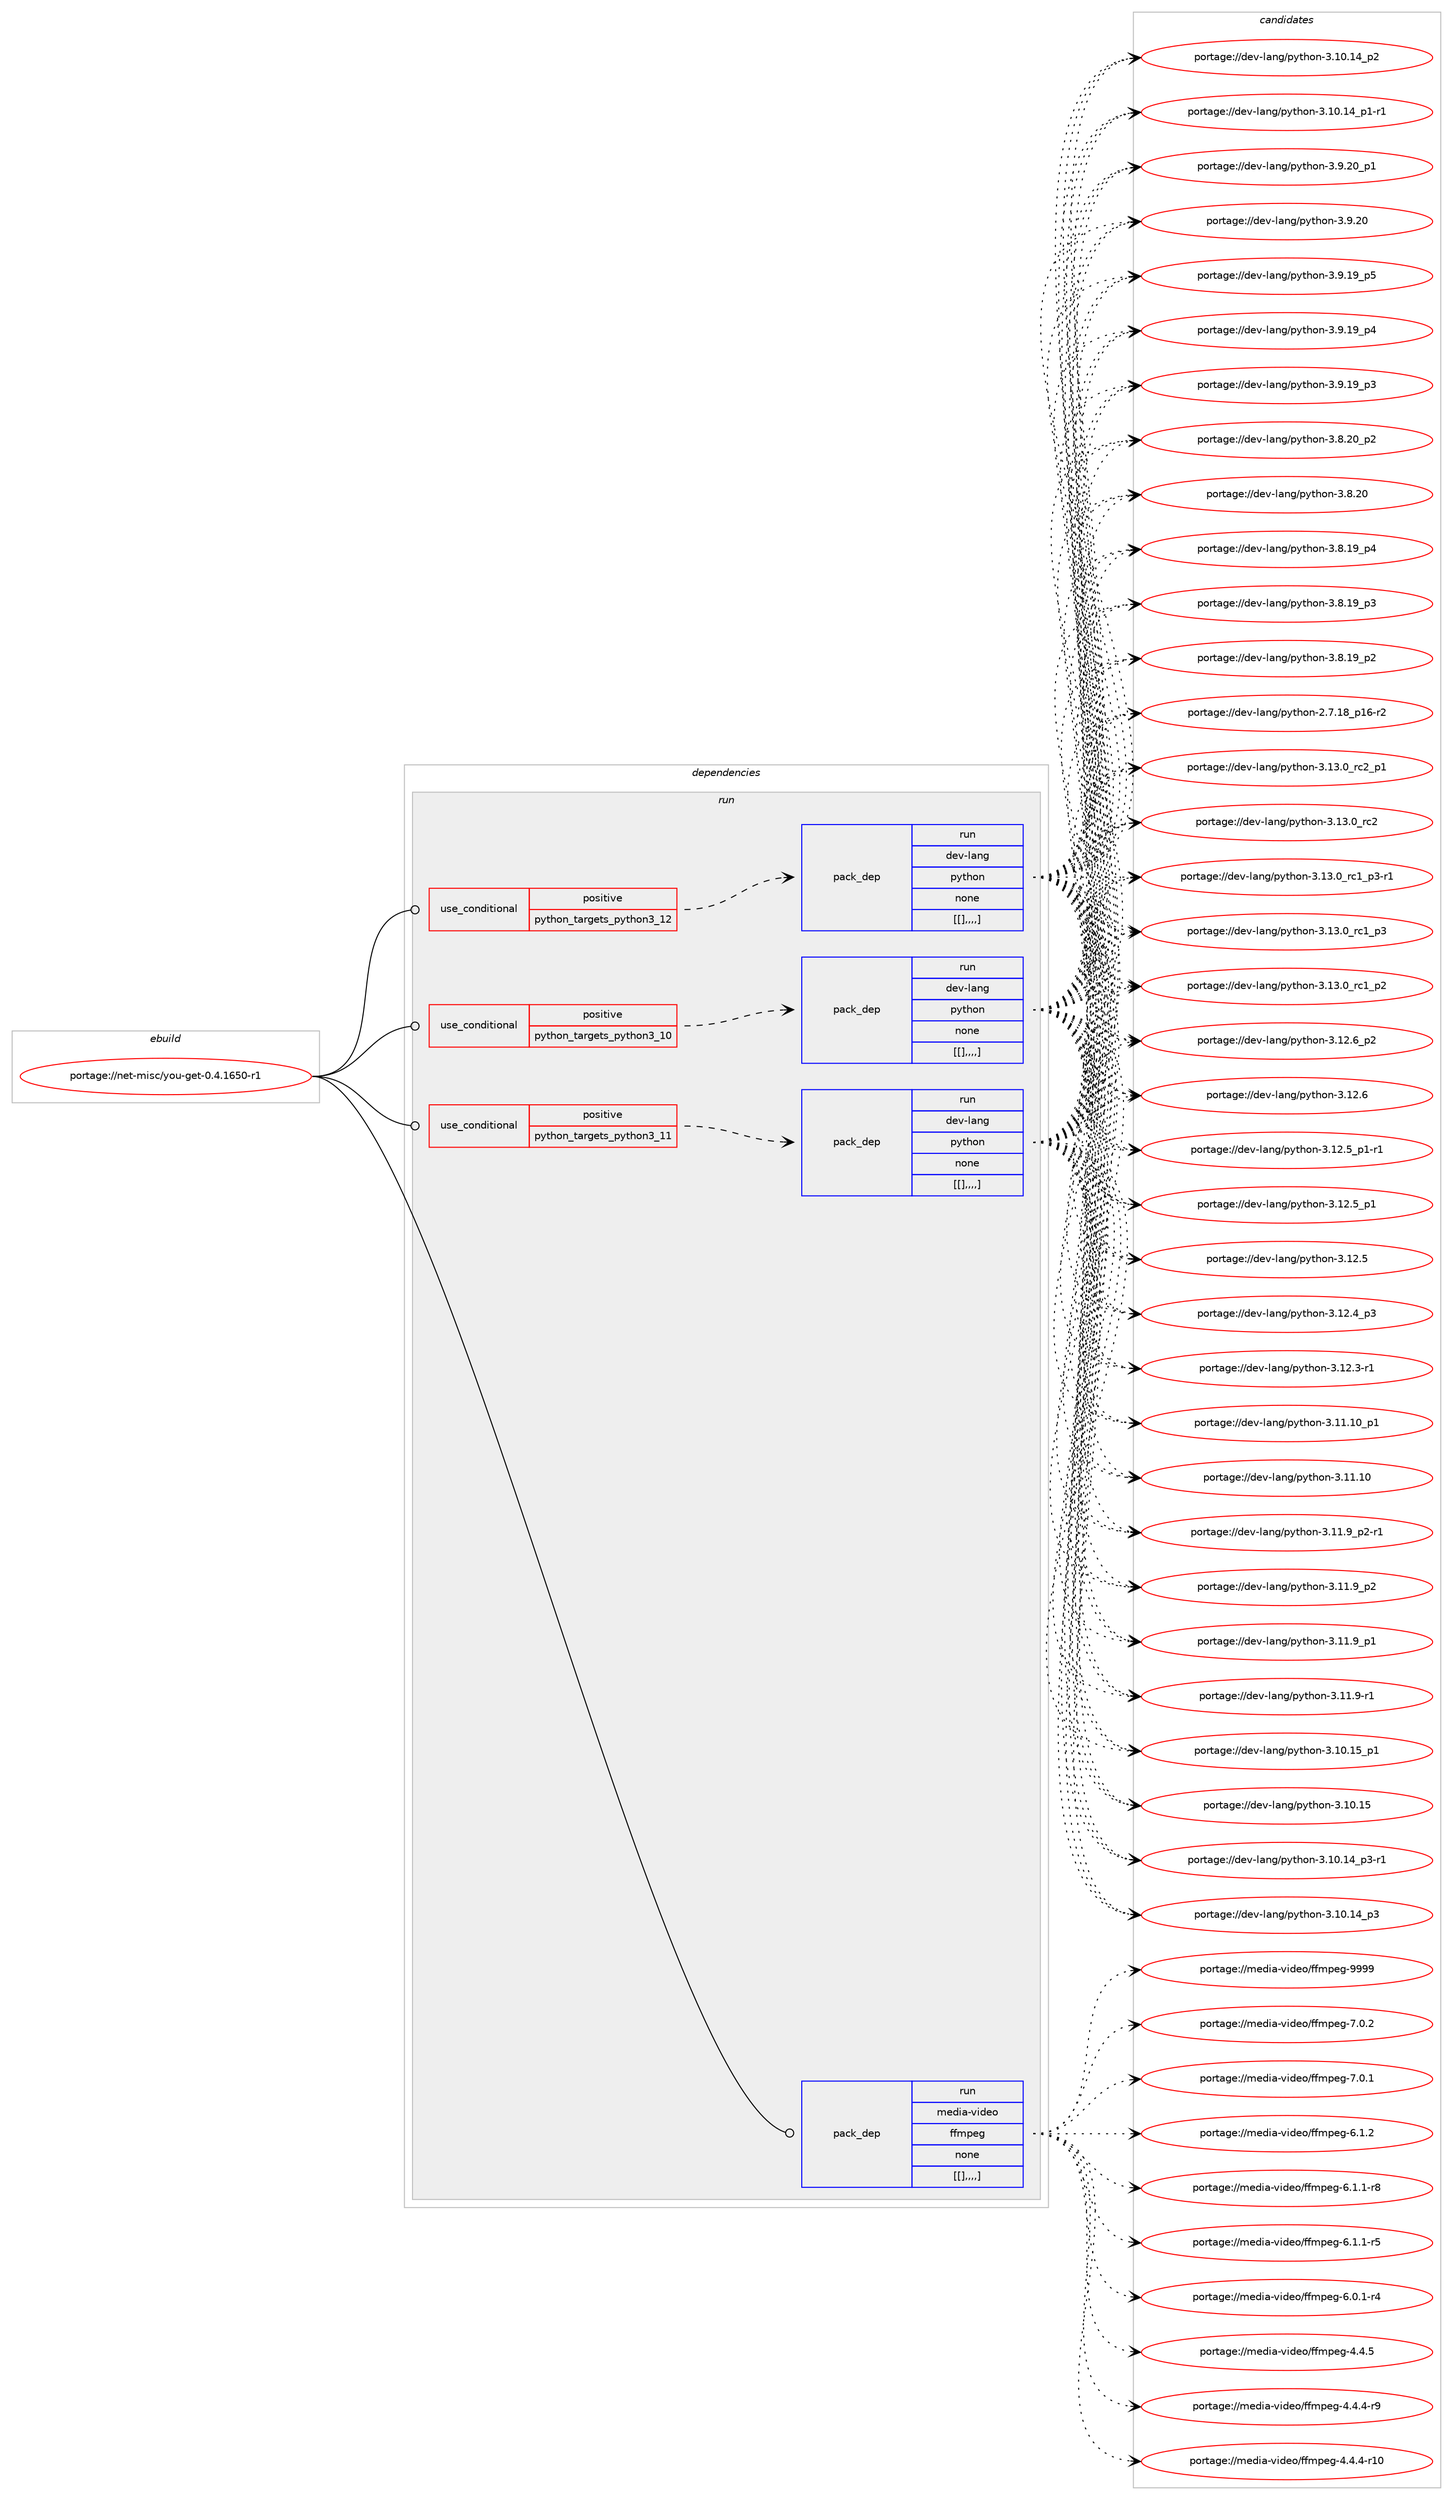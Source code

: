 digraph prolog {

# *************
# Graph options
# *************

newrank=true;
concentrate=true;
compound=true;
graph [rankdir=LR,fontname=Helvetica,fontsize=10,ranksep=1.5];#, ranksep=2.5, nodesep=0.2];
edge  [arrowhead=vee];
node  [fontname=Helvetica,fontsize=10];

# **********
# The ebuild
# **********

subgraph cluster_leftcol {
color=gray;
label=<<i>ebuild</i>>;
id [label="portage://net-misc/you-get-0.4.1650-r1", color=red, width=4, href="../net-misc/you-get-0.4.1650-r1.svg"];
}

# ****************
# The dependencies
# ****************

subgraph cluster_midcol {
color=gray;
label=<<i>dependencies</i>>;
subgraph cluster_compile {
fillcolor="#eeeeee";
style=filled;
label=<<i>compile</i>>;
}
subgraph cluster_compileandrun {
fillcolor="#eeeeee";
style=filled;
label=<<i>compile and run</i>>;
}
subgraph cluster_run {
fillcolor="#eeeeee";
style=filled;
label=<<i>run</i>>;
subgraph cond103188 {
dependency388059 [label=<<TABLE BORDER="0" CELLBORDER="1" CELLSPACING="0" CELLPADDING="4"><TR><TD ROWSPAN="3" CELLPADDING="10">use_conditional</TD></TR><TR><TD>positive</TD></TR><TR><TD>python_targets_python3_10</TD></TR></TABLE>>, shape=none, color=red];
subgraph pack282099 {
dependency388060 [label=<<TABLE BORDER="0" CELLBORDER="1" CELLSPACING="0" CELLPADDING="4" WIDTH="220"><TR><TD ROWSPAN="6" CELLPADDING="30">pack_dep</TD></TR><TR><TD WIDTH="110">run</TD></TR><TR><TD>dev-lang</TD></TR><TR><TD>python</TD></TR><TR><TD>none</TD></TR><TR><TD>[[],,,,]</TD></TR></TABLE>>, shape=none, color=blue];
}
dependency388059:e -> dependency388060:w [weight=20,style="dashed",arrowhead="vee"];
}
id:e -> dependency388059:w [weight=20,style="solid",arrowhead="odot"];
subgraph cond103189 {
dependency388061 [label=<<TABLE BORDER="0" CELLBORDER="1" CELLSPACING="0" CELLPADDING="4"><TR><TD ROWSPAN="3" CELLPADDING="10">use_conditional</TD></TR><TR><TD>positive</TD></TR><TR><TD>python_targets_python3_11</TD></TR></TABLE>>, shape=none, color=red];
subgraph pack282100 {
dependency388062 [label=<<TABLE BORDER="0" CELLBORDER="1" CELLSPACING="0" CELLPADDING="4" WIDTH="220"><TR><TD ROWSPAN="6" CELLPADDING="30">pack_dep</TD></TR><TR><TD WIDTH="110">run</TD></TR><TR><TD>dev-lang</TD></TR><TR><TD>python</TD></TR><TR><TD>none</TD></TR><TR><TD>[[],,,,]</TD></TR></TABLE>>, shape=none, color=blue];
}
dependency388061:e -> dependency388062:w [weight=20,style="dashed",arrowhead="vee"];
}
id:e -> dependency388061:w [weight=20,style="solid",arrowhead="odot"];
subgraph cond103190 {
dependency388063 [label=<<TABLE BORDER="0" CELLBORDER="1" CELLSPACING="0" CELLPADDING="4"><TR><TD ROWSPAN="3" CELLPADDING="10">use_conditional</TD></TR><TR><TD>positive</TD></TR><TR><TD>python_targets_python3_12</TD></TR></TABLE>>, shape=none, color=red];
subgraph pack282101 {
dependency388064 [label=<<TABLE BORDER="0" CELLBORDER="1" CELLSPACING="0" CELLPADDING="4" WIDTH="220"><TR><TD ROWSPAN="6" CELLPADDING="30">pack_dep</TD></TR><TR><TD WIDTH="110">run</TD></TR><TR><TD>dev-lang</TD></TR><TR><TD>python</TD></TR><TR><TD>none</TD></TR><TR><TD>[[],,,,]</TD></TR></TABLE>>, shape=none, color=blue];
}
dependency388063:e -> dependency388064:w [weight=20,style="dashed",arrowhead="vee"];
}
id:e -> dependency388063:w [weight=20,style="solid",arrowhead="odot"];
subgraph pack282102 {
dependency388065 [label=<<TABLE BORDER="0" CELLBORDER="1" CELLSPACING="0" CELLPADDING="4" WIDTH="220"><TR><TD ROWSPAN="6" CELLPADDING="30">pack_dep</TD></TR><TR><TD WIDTH="110">run</TD></TR><TR><TD>media-video</TD></TR><TR><TD>ffmpeg</TD></TR><TR><TD>none</TD></TR><TR><TD>[[],,,,]</TD></TR></TABLE>>, shape=none, color=blue];
}
id:e -> dependency388065:w [weight=20,style="solid",arrowhead="odot"];
}
}

# **************
# The candidates
# **************

subgraph cluster_choices {
rank=same;
color=gray;
label=<<i>candidates</i>>;

subgraph choice282099 {
color=black;
nodesep=1;
choice100101118451089711010347112121116104111110455146495146489511499509511249 [label="portage://dev-lang/python-3.13.0_rc2_p1", color=red, width=4,href="../dev-lang/python-3.13.0_rc2_p1.svg"];
choice10010111845108971101034711212111610411111045514649514648951149950 [label="portage://dev-lang/python-3.13.0_rc2", color=red, width=4,href="../dev-lang/python-3.13.0_rc2.svg"];
choice1001011184510897110103471121211161041111104551464951464895114994995112514511449 [label="portage://dev-lang/python-3.13.0_rc1_p3-r1", color=red, width=4,href="../dev-lang/python-3.13.0_rc1_p3-r1.svg"];
choice100101118451089711010347112121116104111110455146495146489511499499511251 [label="portage://dev-lang/python-3.13.0_rc1_p3", color=red, width=4,href="../dev-lang/python-3.13.0_rc1_p3.svg"];
choice100101118451089711010347112121116104111110455146495146489511499499511250 [label="portage://dev-lang/python-3.13.0_rc1_p2", color=red, width=4,href="../dev-lang/python-3.13.0_rc1_p2.svg"];
choice100101118451089711010347112121116104111110455146495046549511250 [label="portage://dev-lang/python-3.12.6_p2", color=red, width=4,href="../dev-lang/python-3.12.6_p2.svg"];
choice10010111845108971101034711212111610411111045514649504654 [label="portage://dev-lang/python-3.12.6", color=red, width=4,href="../dev-lang/python-3.12.6.svg"];
choice1001011184510897110103471121211161041111104551464950465395112494511449 [label="portage://dev-lang/python-3.12.5_p1-r1", color=red, width=4,href="../dev-lang/python-3.12.5_p1-r1.svg"];
choice100101118451089711010347112121116104111110455146495046539511249 [label="portage://dev-lang/python-3.12.5_p1", color=red, width=4,href="../dev-lang/python-3.12.5_p1.svg"];
choice10010111845108971101034711212111610411111045514649504653 [label="portage://dev-lang/python-3.12.5", color=red, width=4,href="../dev-lang/python-3.12.5.svg"];
choice100101118451089711010347112121116104111110455146495046529511251 [label="portage://dev-lang/python-3.12.4_p3", color=red, width=4,href="../dev-lang/python-3.12.4_p3.svg"];
choice100101118451089711010347112121116104111110455146495046514511449 [label="portage://dev-lang/python-3.12.3-r1", color=red, width=4,href="../dev-lang/python-3.12.3-r1.svg"];
choice10010111845108971101034711212111610411111045514649494649489511249 [label="portage://dev-lang/python-3.11.10_p1", color=red, width=4,href="../dev-lang/python-3.11.10_p1.svg"];
choice1001011184510897110103471121211161041111104551464949464948 [label="portage://dev-lang/python-3.11.10", color=red, width=4,href="../dev-lang/python-3.11.10.svg"];
choice1001011184510897110103471121211161041111104551464949465795112504511449 [label="portage://dev-lang/python-3.11.9_p2-r1", color=red, width=4,href="../dev-lang/python-3.11.9_p2-r1.svg"];
choice100101118451089711010347112121116104111110455146494946579511250 [label="portage://dev-lang/python-3.11.9_p2", color=red, width=4,href="../dev-lang/python-3.11.9_p2.svg"];
choice100101118451089711010347112121116104111110455146494946579511249 [label="portage://dev-lang/python-3.11.9_p1", color=red, width=4,href="../dev-lang/python-3.11.9_p1.svg"];
choice100101118451089711010347112121116104111110455146494946574511449 [label="portage://dev-lang/python-3.11.9-r1", color=red, width=4,href="../dev-lang/python-3.11.9-r1.svg"];
choice10010111845108971101034711212111610411111045514649484649539511249 [label="portage://dev-lang/python-3.10.15_p1", color=red, width=4,href="../dev-lang/python-3.10.15_p1.svg"];
choice1001011184510897110103471121211161041111104551464948464953 [label="portage://dev-lang/python-3.10.15", color=red, width=4,href="../dev-lang/python-3.10.15.svg"];
choice100101118451089711010347112121116104111110455146494846495295112514511449 [label="portage://dev-lang/python-3.10.14_p3-r1", color=red, width=4,href="../dev-lang/python-3.10.14_p3-r1.svg"];
choice10010111845108971101034711212111610411111045514649484649529511251 [label="portage://dev-lang/python-3.10.14_p3", color=red, width=4,href="../dev-lang/python-3.10.14_p3.svg"];
choice10010111845108971101034711212111610411111045514649484649529511250 [label="portage://dev-lang/python-3.10.14_p2", color=red, width=4,href="../dev-lang/python-3.10.14_p2.svg"];
choice100101118451089711010347112121116104111110455146494846495295112494511449 [label="portage://dev-lang/python-3.10.14_p1-r1", color=red, width=4,href="../dev-lang/python-3.10.14_p1-r1.svg"];
choice100101118451089711010347112121116104111110455146574650489511249 [label="portage://dev-lang/python-3.9.20_p1", color=red, width=4,href="../dev-lang/python-3.9.20_p1.svg"];
choice10010111845108971101034711212111610411111045514657465048 [label="portage://dev-lang/python-3.9.20", color=red, width=4,href="../dev-lang/python-3.9.20.svg"];
choice100101118451089711010347112121116104111110455146574649579511253 [label="portage://dev-lang/python-3.9.19_p5", color=red, width=4,href="../dev-lang/python-3.9.19_p5.svg"];
choice100101118451089711010347112121116104111110455146574649579511252 [label="portage://dev-lang/python-3.9.19_p4", color=red, width=4,href="../dev-lang/python-3.9.19_p4.svg"];
choice100101118451089711010347112121116104111110455146574649579511251 [label="portage://dev-lang/python-3.9.19_p3", color=red, width=4,href="../dev-lang/python-3.9.19_p3.svg"];
choice100101118451089711010347112121116104111110455146564650489511250 [label="portage://dev-lang/python-3.8.20_p2", color=red, width=4,href="../dev-lang/python-3.8.20_p2.svg"];
choice10010111845108971101034711212111610411111045514656465048 [label="portage://dev-lang/python-3.8.20", color=red, width=4,href="../dev-lang/python-3.8.20.svg"];
choice100101118451089711010347112121116104111110455146564649579511252 [label="portage://dev-lang/python-3.8.19_p4", color=red, width=4,href="../dev-lang/python-3.8.19_p4.svg"];
choice100101118451089711010347112121116104111110455146564649579511251 [label="portage://dev-lang/python-3.8.19_p3", color=red, width=4,href="../dev-lang/python-3.8.19_p3.svg"];
choice100101118451089711010347112121116104111110455146564649579511250 [label="portage://dev-lang/python-3.8.19_p2", color=red, width=4,href="../dev-lang/python-3.8.19_p2.svg"];
choice100101118451089711010347112121116104111110455046554649569511249544511450 [label="portage://dev-lang/python-2.7.18_p16-r2", color=red, width=4,href="../dev-lang/python-2.7.18_p16-r2.svg"];
dependency388060:e -> choice100101118451089711010347112121116104111110455146495146489511499509511249:w [style=dotted,weight="100"];
dependency388060:e -> choice10010111845108971101034711212111610411111045514649514648951149950:w [style=dotted,weight="100"];
dependency388060:e -> choice1001011184510897110103471121211161041111104551464951464895114994995112514511449:w [style=dotted,weight="100"];
dependency388060:e -> choice100101118451089711010347112121116104111110455146495146489511499499511251:w [style=dotted,weight="100"];
dependency388060:e -> choice100101118451089711010347112121116104111110455146495146489511499499511250:w [style=dotted,weight="100"];
dependency388060:e -> choice100101118451089711010347112121116104111110455146495046549511250:w [style=dotted,weight="100"];
dependency388060:e -> choice10010111845108971101034711212111610411111045514649504654:w [style=dotted,weight="100"];
dependency388060:e -> choice1001011184510897110103471121211161041111104551464950465395112494511449:w [style=dotted,weight="100"];
dependency388060:e -> choice100101118451089711010347112121116104111110455146495046539511249:w [style=dotted,weight="100"];
dependency388060:e -> choice10010111845108971101034711212111610411111045514649504653:w [style=dotted,weight="100"];
dependency388060:e -> choice100101118451089711010347112121116104111110455146495046529511251:w [style=dotted,weight="100"];
dependency388060:e -> choice100101118451089711010347112121116104111110455146495046514511449:w [style=dotted,weight="100"];
dependency388060:e -> choice10010111845108971101034711212111610411111045514649494649489511249:w [style=dotted,weight="100"];
dependency388060:e -> choice1001011184510897110103471121211161041111104551464949464948:w [style=dotted,weight="100"];
dependency388060:e -> choice1001011184510897110103471121211161041111104551464949465795112504511449:w [style=dotted,weight="100"];
dependency388060:e -> choice100101118451089711010347112121116104111110455146494946579511250:w [style=dotted,weight="100"];
dependency388060:e -> choice100101118451089711010347112121116104111110455146494946579511249:w [style=dotted,weight="100"];
dependency388060:e -> choice100101118451089711010347112121116104111110455146494946574511449:w [style=dotted,weight="100"];
dependency388060:e -> choice10010111845108971101034711212111610411111045514649484649539511249:w [style=dotted,weight="100"];
dependency388060:e -> choice1001011184510897110103471121211161041111104551464948464953:w [style=dotted,weight="100"];
dependency388060:e -> choice100101118451089711010347112121116104111110455146494846495295112514511449:w [style=dotted,weight="100"];
dependency388060:e -> choice10010111845108971101034711212111610411111045514649484649529511251:w [style=dotted,weight="100"];
dependency388060:e -> choice10010111845108971101034711212111610411111045514649484649529511250:w [style=dotted,weight="100"];
dependency388060:e -> choice100101118451089711010347112121116104111110455146494846495295112494511449:w [style=dotted,weight="100"];
dependency388060:e -> choice100101118451089711010347112121116104111110455146574650489511249:w [style=dotted,weight="100"];
dependency388060:e -> choice10010111845108971101034711212111610411111045514657465048:w [style=dotted,weight="100"];
dependency388060:e -> choice100101118451089711010347112121116104111110455146574649579511253:w [style=dotted,weight="100"];
dependency388060:e -> choice100101118451089711010347112121116104111110455146574649579511252:w [style=dotted,weight="100"];
dependency388060:e -> choice100101118451089711010347112121116104111110455146574649579511251:w [style=dotted,weight="100"];
dependency388060:e -> choice100101118451089711010347112121116104111110455146564650489511250:w [style=dotted,weight="100"];
dependency388060:e -> choice10010111845108971101034711212111610411111045514656465048:w [style=dotted,weight="100"];
dependency388060:e -> choice100101118451089711010347112121116104111110455146564649579511252:w [style=dotted,weight="100"];
dependency388060:e -> choice100101118451089711010347112121116104111110455146564649579511251:w [style=dotted,weight="100"];
dependency388060:e -> choice100101118451089711010347112121116104111110455146564649579511250:w [style=dotted,weight="100"];
dependency388060:e -> choice100101118451089711010347112121116104111110455046554649569511249544511450:w [style=dotted,weight="100"];
}
subgraph choice282100 {
color=black;
nodesep=1;
choice100101118451089711010347112121116104111110455146495146489511499509511249 [label="portage://dev-lang/python-3.13.0_rc2_p1", color=red, width=4,href="../dev-lang/python-3.13.0_rc2_p1.svg"];
choice10010111845108971101034711212111610411111045514649514648951149950 [label="portage://dev-lang/python-3.13.0_rc2", color=red, width=4,href="../dev-lang/python-3.13.0_rc2.svg"];
choice1001011184510897110103471121211161041111104551464951464895114994995112514511449 [label="portage://dev-lang/python-3.13.0_rc1_p3-r1", color=red, width=4,href="../dev-lang/python-3.13.0_rc1_p3-r1.svg"];
choice100101118451089711010347112121116104111110455146495146489511499499511251 [label="portage://dev-lang/python-3.13.0_rc1_p3", color=red, width=4,href="../dev-lang/python-3.13.0_rc1_p3.svg"];
choice100101118451089711010347112121116104111110455146495146489511499499511250 [label="portage://dev-lang/python-3.13.0_rc1_p2", color=red, width=4,href="../dev-lang/python-3.13.0_rc1_p2.svg"];
choice100101118451089711010347112121116104111110455146495046549511250 [label="portage://dev-lang/python-3.12.6_p2", color=red, width=4,href="../dev-lang/python-3.12.6_p2.svg"];
choice10010111845108971101034711212111610411111045514649504654 [label="portage://dev-lang/python-3.12.6", color=red, width=4,href="../dev-lang/python-3.12.6.svg"];
choice1001011184510897110103471121211161041111104551464950465395112494511449 [label="portage://dev-lang/python-3.12.5_p1-r1", color=red, width=4,href="../dev-lang/python-3.12.5_p1-r1.svg"];
choice100101118451089711010347112121116104111110455146495046539511249 [label="portage://dev-lang/python-3.12.5_p1", color=red, width=4,href="../dev-lang/python-3.12.5_p1.svg"];
choice10010111845108971101034711212111610411111045514649504653 [label="portage://dev-lang/python-3.12.5", color=red, width=4,href="../dev-lang/python-3.12.5.svg"];
choice100101118451089711010347112121116104111110455146495046529511251 [label="portage://dev-lang/python-3.12.4_p3", color=red, width=4,href="../dev-lang/python-3.12.4_p3.svg"];
choice100101118451089711010347112121116104111110455146495046514511449 [label="portage://dev-lang/python-3.12.3-r1", color=red, width=4,href="../dev-lang/python-3.12.3-r1.svg"];
choice10010111845108971101034711212111610411111045514649494649489511249 [label="portage://dev-lang/python-3.11.10_p1", color=red, width=4,href="../dev-lang/python-3.11.10_p1.svg"];
choice1001011184510897110103471121211161041111104551464949464948 [label="portage://dev-lang/python-3.11.10", color=red, width=4,href="../dev-lang/python-3.11.10.svg"];
choice1001011184510897110103471121211161041111104551464949465795112504511449 [label="portage://dev-lang/python-3.11.9_p2-r1", color=red, width=4,href="../dev-lang/python-3.11.9_p2-r1.svg"];
choice100101118451089711010347112121116104111110455146494946579511250 [label="portage://dev-lang/python-3.11.9_p2", color=red, width=4,href="../dev-lang/python-3.11.9_p2.svg"];
choice100101118451089711010347112121116104111110455146494946579511249 [label="portage://dev-lang/python-3.11.9_p1", color=red, width=4,href="../dev-lang/python-3.11.9_p1.svg"];
choice100101118451089711010347112121116104111110455146494946574511449 [label="portage://dev-lang/python-3.11.9-r1", color=red, width=4,href="../dev-lang/python-3.11.9-r1.svg"];
choice10010111845108971101034711212111610411111045514649484649539511249 [label="portage://dev-lang/python-3.10.15_p1", color=red, width=4,href="../dev-lang/python-3.10.15_p1.svg"];
choice1001011184510897110103471121211161041111104551464948464953 [label="portage://dev-lang/python-3.10.15", color=red, width=4,href="../dev-lang/python-3.10.15.svg"];
choice100101118451089711010347112121116104111110455146494846495295112514511449 [label="portage://dev-lang/python-3.10.14_p3-r1", color=red, width=4,href="../dev-lang/python-3.10.14_p3-r1.svg"];
choice10010111845108971101034711212111610411111045514649484649529511251 [label="portage://dev-lang/python-3.10.14_p3", color=red, width=4,href="../dev-lang/python-3.10.14_p3.svg"];
choice10010111845108971101034711212111610411111045514649484649529511250 [label="portage://dev-lang/python-3.10.14_p2", color=red, width=4,href="../dev-lang/python-3.10.14_p2.svg"];
choice100101118451089711010347112121116104111110455146494846495295112494511449 [label="portage://dev-lang/python-3.10.14_p1-r1", color=red, width=4,href="../dev-lang/python-3.10.14_p1-r1.svg"];
choice100101118451089711010347112121116104111110455146574650489511249 [label="portage://dev-lang/python-3.9.20_p1", color=red, width=4,href="../dev-lang/python-3.9.20_p1.svg"];
choice10010111845108971101034711212111610411111045514657465048 [label="portage://dev-lang/python-3.9.20", color=red, width=4,href="../dev-lang/python-3.9.20.svg"];
choice100101118451089711010347112121116104111110455146574649579511253 [label="portage://dev-lang/python-3.9.19_p5", color=red, width=4,href="../dev-lang/python-3.9.19_p5.svg"];
choice100101118451089711010347112121116104111110455146574649579511252 [label="portage://dev-lang/python-3.9.19_p4", color=red, width=4,href="../dev-lang/python-3.9.19_p4.svg"];
choice100101118451089711010347112121116104111110455146574649579511251 [label="portage://dev-lang/python-3.9.19_p3", color=red, width=4,href="../dev-lang/python-3.9.19_p3.svg"];
choice100101118451089711010347112121116104111110455146564650489511250 [label="portage://dev-lang/python-3.8.20_p2", color=red, width=4,href="../dev-lang/python-3.8.20_p2.svg"];
choice10010111845108971101034711212111610411111045514656465048 [label="portage://dev-lang/python-3.8.20", color=red, width=4,href="../dev-lang/python-3.8.20.svg"];
choice100101118451089711010347112121116104111110455146564649579511252 [label="portage://dev-lang/python-3.8.19_p4", color=red, width=4,href="../dev-lang/python-3.8.19_p4.svg"];
choice100101118451089711010347112121116104111110455146564649579511251 [label="portage://dev-lang/python-3.8.19_p3", color=red, width=4,href="../dev-lang/python-3.8.19_p3.svg"];
choice100101118451089711010347112121116104111110455146564649579511250 [label="portage://dev-lang/python-3.8.19_p2", color=red, width=4,href="../dev-lang/python-3.8.19_p2.svg"];
choice100101118451089711010347112121116104111110455046554649569511249544511450 [label="portage://dev-lang/python-2.7.18_p16-r2", color=red, width=4,href="../dev-lang/python-2.7.18_p16-r2.svg"];
dependency388062:e -> choice100101118451089711010347112121116104111110455146495146489511499509511249:w [style=dotted,weight="100"];
dependency388062:e -> choice10010111845108971101034711212111610411111045514649514648951149950:w [style=dotted,weight="100"];
dependency388062:e -> choice1001011184510897110103471121211161041111104551464951464895114994995112514511449:w [style=dotted,weight="100"];
dependency388062:e -> choice100101118451089711010347112121116104111110455146495146489511499499511251:w [style=dotted,weight="100"];
dependency388062:e -> choice100101118451089711010347112121116104111110455146495146489511499499511250:w [style=dotted,weight="100"];
dependency388062:e -> choice100101118451089711010347112121116104111110455146495046549511250:w [style=dotted,weight="100"];
dependency388062:e -> choice10010111845108971101034711212111610411111045514649504654:w [style=dotted,weight="100"];
dependency388062:e -> choice1001011184510897110103471121211161041111104551464950465395112494511449:w [style=dotted,weight="100"];
dependency388062:e -> choice100101118451089711010347112121116104111110455146495046539511249:w [style=dotted,weight="100"];
dependency388062:e -> choice10010111845108971101034711212111610411111045514649504653:w [style=dotted,weight="100"];
dependency388062:e -> choice100101118451089711010347112121116104111110455146495046529511251:w [style=dotted,weight="100"];
dependency388062:e -> choice100101118451089711010347112121116104111110455146495046514511449:w [style=dotted,weight="100"];
dependency388062:e -> choice10010111845108971101034711212111610411111045514649494649489511249:w [style=dotted,weight="100"];
dependency388062:e -> choice1001011184510897110103471121211161041111104551464949464948:w [style=dotted,weight="100"];
dependency388062:e -> choice1001011184510897110103471121211161041111104551464949465795112504511449:w [style=dotted,weight="100"];
dependency388062:e -> choice100101118451089711010347112121116104111110455146494946579511250:w [style=dotted,weight="100"];
dependency388062:e -> choice100101118451089711010347112121116104111110455146494946579511249:w [style=dotted,weight="100"];
dependency388062:e -> choice100101118451089711010347112121116104111110455146494946574511449:w [style=dotted,weight="100"];
dependency388062:e -> choice10010111845108971101034711212111610411111045514649484649539511249:w [style=dotted,weight="100"];
dependency388062:e -> choice1001011184510897110103471121211161041111104551464948464953:w [style=dotted,weight="100"];
dependency388062:e -> choice100101118451089711010347112121116104111110455146494846495295112514511449:w [style=dotted,weight="100"];
dependency388062:e -> choice10010111845108971101034711212111610411111045514649484649529511251:w [style=dotted,weight="100"];
dependency388062:e -> choice10010111845108971101034711212111610411111045514649484649529511250:w [style=dotted,weight="100"];
dependency388062:e -> choice100101118451089711010347112121116104111110455146494846495295112494511449:w [style=dotted,weight="100"];
dependency388062:e -> choice100101118451089711010347112121116104111110455146574650489511249:w [style=dotted,weight="100"];
dependency388062:e -> choice10010111845108971101034711212111610411111045514657465048:w [style=dotted,weight="100"];
dependency388062:e -> choice100101118451089711010347112121116104111110455146574649579511253:w [style=dotted,weight="100"];
dependency388062:e -> choice100101118451089711010347112121116104111110455146574649579511252:w [style=dotted,weight="100"];
dependency388062:e -> choice100101118451089711010347112121116104111110455146574649579511251:w [style=dotted,weight="100"];
dependency388062:e -> choice100101118451089711010347112121116104111110455146564650489511250:w [style=dotted,weight="100"];
dependency388062:e -> choice10010111845108971101034711212111610411111045514656465048:w [style=dotted,weight="100"];
dependency388062:e -> choice100101118451089711010347112121116104111110455146564649579511252:w [style=dotted,weight="100"];
dependency388062:e -> choice100101118451089711010347112121116104111110455146564649579511251:w [style=dotted,weight="100"];
dependency388062:e -> choice100101118451089711010347112121116104111110455146564649579511250:w [style=dotted,weight="100"];
dependency388062:e -> choice100101118451089711010347112121116104111110455046554649569511249544511450:w [style=dotted,weight="100"];
}
subgraph choice282101 {
color=black;
nodesep=1;
choice100101118451089711010347112121116104111110455146495146489511499509511249 [label="portage://dev-lang/python-3.13.0_rc2_p1", color=red, width=4,href="../dev-lang/python-3.13.0_rc2_p1.svg"];
choice10010111845108971101034711212111610411111045514649514648951149950 [label="portage://dev-lang/python-3.13.0_rc2", color=red, width=4,href="../dev-lang/python-3.13.0_rc2.svg"];
choice1001011184510897110103471121211161041111104551464951464895114994995112514511449 [label="portage://dev-lang/python-3.13.0_rc1_p3-r1", color=red, width=4,href="../dev-lang/python-3.13.0_rc1_p3-r1.svg"];
choice100101118451089711010347112121116104111110455146495146489511499499511251 [label="portage://dev-lang/python-3.13.0_rc1_p3", color=red, width=4,href="../dev-lang/python-3.13.0_rc1_p3.svg"];
choice100101118451089711010347112121116104111110455146495146489511499499511250 [label="portage://dev-lang/python-3.13.0_rc1_p2", color=red, width=4,href="../dev-lang/python-3.13.0_rc1_p2.svg"];
choice100101118451089711010347112121116104111110455146495046549511250 [label="portage://dev-lang/python-3.12.6_p2", color=red, width=4,href="../dev-lang/python-3.12.6_p2.svg"];
choice10010111845108971101034711212111610411111045514649504654 [label="portage://dev-lang/python-3.12.6", color=red, width=4,href="../dev-lang/python-3.12.6.svg"];
choice1001011184510897110103471121211161041111104551464950465395112494511449 [label="portage://dev-lang/python-3.12.5_p1-r1", color=red, width=4,href="../dev-lang/python-3.12.5_p1-r1.svg"];
choice100101118451089711010347112121116104111110455146495046539511249 [label="portage://dev-lang/python-3.12.5_p1", color=red, width=4,href="../dev-lang/python-3.12.5_p1.svg"];
choice10010111845108971101034711212111610411111045514649504653 [label="portage://dev-lang/python-3.12.5", color=red, width=4,href="../dev-lang/python-3.12.5.svg"];
choice100101118451089711010347112121116104111110455146495046529511251 [label="portage://dev-lang/python-3.12.4_p3", color=red, width=4,href="../dev-lang/python-3.12.4_p3.svg"];
choice100101118451089711010347112121116104111110455146495046514511449 [label="portage://dev-lang/python-3.12.3-r1", color=red, width=4,href="../dev-lang/python-3.12.3-r1.svg"];
choice10010111845108971101034711212111610411111045514649494649489511249 [label="portage://dev-lang/python-3.11.10_p1", color=red, width=4,href="../dev-lang/python-3.11.10_p1.svg"];
choice1001011184510897110103471121211161041111104551464949464948 [label="portage://dev-lang/python-3.11.10", color=red, width=4,href="../dev-lang/python-3.11.10.svg"];
choice1001011184510897110103471121211161041111104551464949465795112504511449 [label="portage://dev-lang/python-3.11.9_p2-r1", color=red, width=4,href="../dev-lang/python-3.11.9_p2-r1.svg"];
choice100101118451089711010347112121116104111110455146494946579511250 [label="portage://dev-lang/python-3.11.9_p2", color=red, width=4,href="../dev-lang/python-3.11.9_p2.svg"];
choice100101118451089711010347112121116104111110455146494946579511249 [label="portage://dev-lang/python-3.11.9_p1", color=red, width=4,href="../dev-lang/python-3.11.9_p1.svg"];
choice100101118451089711010347112121116104111110455146494946574511449 [label="portage://dev-lang/python-3.11.9-r1", color=red, width=4,href="../dev-lang/python-3.11.9-r1.svg"];
choice10010111845108971101034711212111610411111045514649484649539511249 [label="portage://dev-lang/python-3.10.15_p1", color=red, width=4,href="../dev-lang/python-3.10.15_p1.svg"];
choice1001011184510897110103471121211161041111104551464948464953 [label="portage://dev-lang/python-3.10.15", color=red, width=4,href="../dev-lang/python-3.10.15.svg"];
choice100101118451089711010347112121116104111110455146494846495295112514511449 [label="portage://dev-lang/python-3.10.14_p3-r1", color=red, width=4,href="../dev-lang/python-3.10.14_p3-r1.svg"];
choice10010111845108971101034711212111610411111045514649484649529511251 [label="portage://dev-lang/python-3.10.14_p3", color=red, width=4,href="../dev-lang/python-3.10.14_p3.svg"];
choice10010111845108971101034711212111610411111045514649484649529511250 [label="portage://dev-lang/python-3.10.14_p2", color=red, width=4,href="../dev-lang/python-3.10.14_p2.svg"];
choice100101118451089711010347112121116104111110455146494846495295112494511449 [label="portage://dev-lang/python-3.10.14_p1-r1", color=red, width=4,href="../dev-lang/python-3.10.14_p1-r1.svg"];
choice100101118451089711010347112121116104111110455146574650489511249 [label="portage://dev-lang/python-3.9.20_p1", color=red, width=4,href="../dev-lang/python-3.9.20_p1.svg"];
choice10010111845108971101034711212111610411111045514657465048 [label="portage://dev-lang/python-3.9.20", color=red, width=4,href="../dev-lang/python-3.9.20.svg"];
choice100101118451089711010347112121116104111110455146574649579511253 [label="portage://dev-lang/python-3.9.19_p5", color=red, width=4,href="../dev-lang/python-3.9.19_p5.svg"];
choice100101118451089711010347112121116104111110455146574649579511252 [label="portage://dev-lang/python-3.9.19_p4", color=red, width=4,href="../dev-lang/python-3.9.19_p4.svg"];
choice100101118451089711010347112121116104111110455146574649579511251 [label="portage://dev-lang/python-3.9.19_p3", color=red, width=4,href="../dev-lang/python-3.9.19_p3.svg"];
choice100101118451089711010347112121116104111110455146564650489511250 [label="portage://dev-lang/python-3.8.20_p2", color=red, width=4,href="../dev-lang/python-3.8.20_p2.svg"];
choice10010111845108971101034711212111610411111045514656465048 [label="portage://dev-lang/python-3.8.20", color=red, width=4,href="../dev-lang/python-3.8.20.svg"];
choice100101118451089711010347112121116104111110455146564649579511252 [label="portage://dev-lang/python-3.8.19_p4", color=red, width=4,href="../dev-lang/python-3.8.19_p4.svg"];
choice100101118451089711010347112121116104111110455146564649579511251 [label="portage://dev-lang/python-3.8.19_p3", color=red, width=4,href="../dev-lang/python-3.8.19_p3.svg"];
choice100101118451089711010347112121116104111110455146564649579511250 [label="portage://dev-lang/python-3.8.19_p2", color=red, width=4,href="../dev-lang/python-3.8.19_p2.svg"];
choice100101118451089711010347112121116104111110455046554649569511249544511450 [label="portage://dev-lang/python-2.7.18_p16-r2", color=red, width=4,href="../dev-lang/python-2.7.18_p16-r2.svg"];
dependency388064:e -> choice100101118451089711010347112121116104111110455146495146489511499509511249:w [style=dotted,weight="100"];
dependency388064:e -> choice10010111845108971101034711212111610411111045514649514648951149950:w [style=dotted,weight="100"];
dependency388064:e -> choice1001011184510897110103471121211161041111104551464951464895114994995112514511449:w [style=dotted,weight="100"];
dependency388064:e -> choice100101118451089711010347112121116104111110455146495146489511499499511251:w [style=dotted,weight="100"];
dependency388064:e -> choice100101118451089711010347112121116104111110455146495146489511499499511250:w [style=dotted,weight="100"];
dependency388064:e -> choice100101118451089711010347112121116104111110455146495046549511250:w [style=dotted,weight="100"];
dependency388064:e -> choice10010111845108971101034711212111610411111045514649504654:w [style=dotted,weight="100"];
dependency388064:e -> choice1001011184510897110103471121211161041111104551464950465395112494511449:w [style=dotted,weight="100"];
dependency388064:e -> choice100101118451089711010347112121116104111110455146495046539511249:w [style=dotted,weight="100"];
dependency388064:e -> choice10010111845108971101034711212111610411111045514649504653:w [style=dotted,weight="100"];
dependency388064:e -> choice100101118451089711010347112121116104111110455146495046529511251:w [style=dotted,weight="100"];
dependency388064:e -> choice100101118451089711010347112121116104111110455146495046514511449:w [style=dotted,weight="100"];
dependency388064:e -> choice10010111845108971101034711212111610411111045514649494649489511249:w [style=dotted,weight="100"];
dependency388064:e -> choice1001011184510897110103471121211161041111104551464949464948:w [style=dotted,weight="100"];
dependency388064:e -> choice1001011184510897110103471121211161041111104551464949465795112504511449:w [style=dotted,weight="100"];
dependency388064:e -> choice100101118451089711010347112121116104111110455146494946579511250:w [style=dotted,weight="100"];
dependency388064:e -> choice100101118451089711010347112121116104111110455146494946579511249:w [style=dotted,weight="100"];
dependency388064:e -> choice100101118451089711010347112121116104111110455146494946574511449:w [style=dotted,weight="100"];
dependency388064:e -> choice10010111845108971101034711212111610411111045514649484649539511249:w [style=dotted,weight="100"];
dependency388064:e -> choice1001011184510897110103471121211161041111104551464948464953:w [style=dotted,weight="100"];
dependency388064:e -> choice100101118451089711010347112121116104111110455146494846495295112514511449:w [style=dotted,weight="100"];
dependency388064:e -> choice10010111845108971101034711212111610411111045514649484649529511251:w [style=dotted,weight="100"];
dependency388064:e -> choice10010111845108971101034711212111610411111045514649484649529511250:w [style=dotted,weight="100"];
dependency388064:e -> choice100101118451089711010347112121116104111110455146494846495295112494511449:w [style=dotted,weight="100"];
dependency388064:e -> choice100101118451089711010347112121116104111110455146574650489511249:w [style=dotted,weight="100"];
dependency388064:e -> choice10010111845108971101034711212111610411111045514657465048:w [style=dotted,weight="100"];
dependency388064:e -> choice100101118451089711010347112121116104111110455146574649579511253:w [style=dotted,weight="100"];
dependency388064:e -> choice100101118451089711010347112121116104111110455146574649579511252:w [style=dotted,weight="100"];
dependency388064:e -> choice100101118451089711010347112121116104111110455146574649579511251:w [style=dotted,weight="100"];
dependency388064:e -> choice100101118451089711010347112121116104111110455146564650489511250:w [style=dotted,weight="100"];
dependency388064:e -> choice10010111845108971101034711212111610411111045514656465048:w [style=dotted,weight="100"];
dependency388064:e -> choice100101118451089711010347112121116104111110455146564649579511252:w [style=dotted,weight="100"];
dependency388064:e -> choice100101118451089711010347112121116104111110455146564649579511251:w [style=dotted,weight="100"];
dependency388064:e -> choice100101118451089711010347112121116104111110455146564649579511250:w [style=dotted,weight="100"];
dependency388064:e -> choice100101118451089711010347112121116104111110455046554649569511249544511450:w [style=dotted,weight="100"];
}
subgraph choice282102 {
color=black;
nodesep=1;
choice1091011001059745118105100101111471021021091121011034557575757 [label="portage://media-video/ffmpeg-9999", color=red, width=4,href="../media-video/ffmpeg-9999.svg"];
choice109101100105974511810510010111147102102109112101103455546484650 [label="portage://media-video/ffmpeg-7.0.2", color=red, width=4,href="../media-video/ffmpeg-7.0.2.svg"];
choice109101100105974511810510010111147102102109112101103455546484649 [label="portage://media-video/ffmpeg-7.0.1", color=red, width=4,href="../media-video/ffmpeg-7.0.1.svg"];
choice109101100105974511810510010111147102102109112101103455446494650 [label="portage://media-video/ffmpeg-6.1.2", color=red, width=4,href="../media-video/ffmpeg-6.1.2.svg"];
choice1091011001059745118105100101111471021021091121011034554464946494511456 [label="portage://media-video/ffmpeg-6.1.1-r8", color=red, width=4,href="../media-video/ffmpeg-6.1.1-r8.svg"];
choice1091011001059745118105100101111471021021091121011034554464946494511453 [label="portage://media-video/ffmpeg-6.1.1-r5", color=red, width=4,href="../media-video/ffmpeg-6.1.1-r5.svg"];
choice1091011001059745118105100101111471021021091121011034554464846494511452 [label="portage://media-video/ffmpeg-6.0.1-r4", color=red, width=4,href="../media-video/ffmpeg-6.0.1-r4.svg"];
choice109101100105974511810510010111147102102109112101103455246524653 [label="portage://media-video/ffmpeg-4.4.5", color=red, width=4,href="../media-video/ffmpeg-4.4.5.svg"];
choice1091011001059745118105100101111471021021091121011034552465246524511457 [label="portage://media-video/ffmpeg-4.4.4-r9", color=red, width=4,href="../media-video/ffmpeg-4.4.4-r9.svg"];
choice109101100105974511810510010111147102102109112101103455246524652451144948 [label="portage://media-video/ffmpeg-4.4.4-r10", color=red, width=4,href="../media-video/ffmpeg-4.4.4-r10.svg"];
dependency388065:e -> choice1091011001059745118105100101111471021021091121011034557575757:w [style=dotted,weight="100"];
dependency388065:e -> choice109101100105974511810510010111147102102109112101103455546484650:w [style=dotted,weight="100"];
dependency388065:e -> choice109101100105974511810510010111147102102109112101103455546484649:w [style=dotted,weight="100"];
dependency388065:e -> choice109101100105974511810510010111147102102109112101103455446494650:w [style=dotted,weight="100"];
dependency388065:e -> choice1091011001059745118105100101111471021021091121011034554464946494511456:w [style=dotted,weight="100"];
dependency388065:e -> choice1091011001059745118105100101111471021021091121011034554464946494511453:w [style=dotted,weight="100"];
dependency388065:e -> choice1091011001059745118105100101111471021021091121011034554464846494511452:w [style=dotted,weight="100"];
dependency388065:e -> choice109101100105974511810510010111147102102109112101103455246524653:w [style=dotted,weight="100"];
dependency388065:e -> choice1091011001059745118105100101111471021021091121011034552465246524511457:w [style=dotted,weight="100"];
dependency388065:e -> choice109101100105974511810510010111147102102109112101103455246524652451144948:w [style=dotted,weight="100"];
}
}

}
